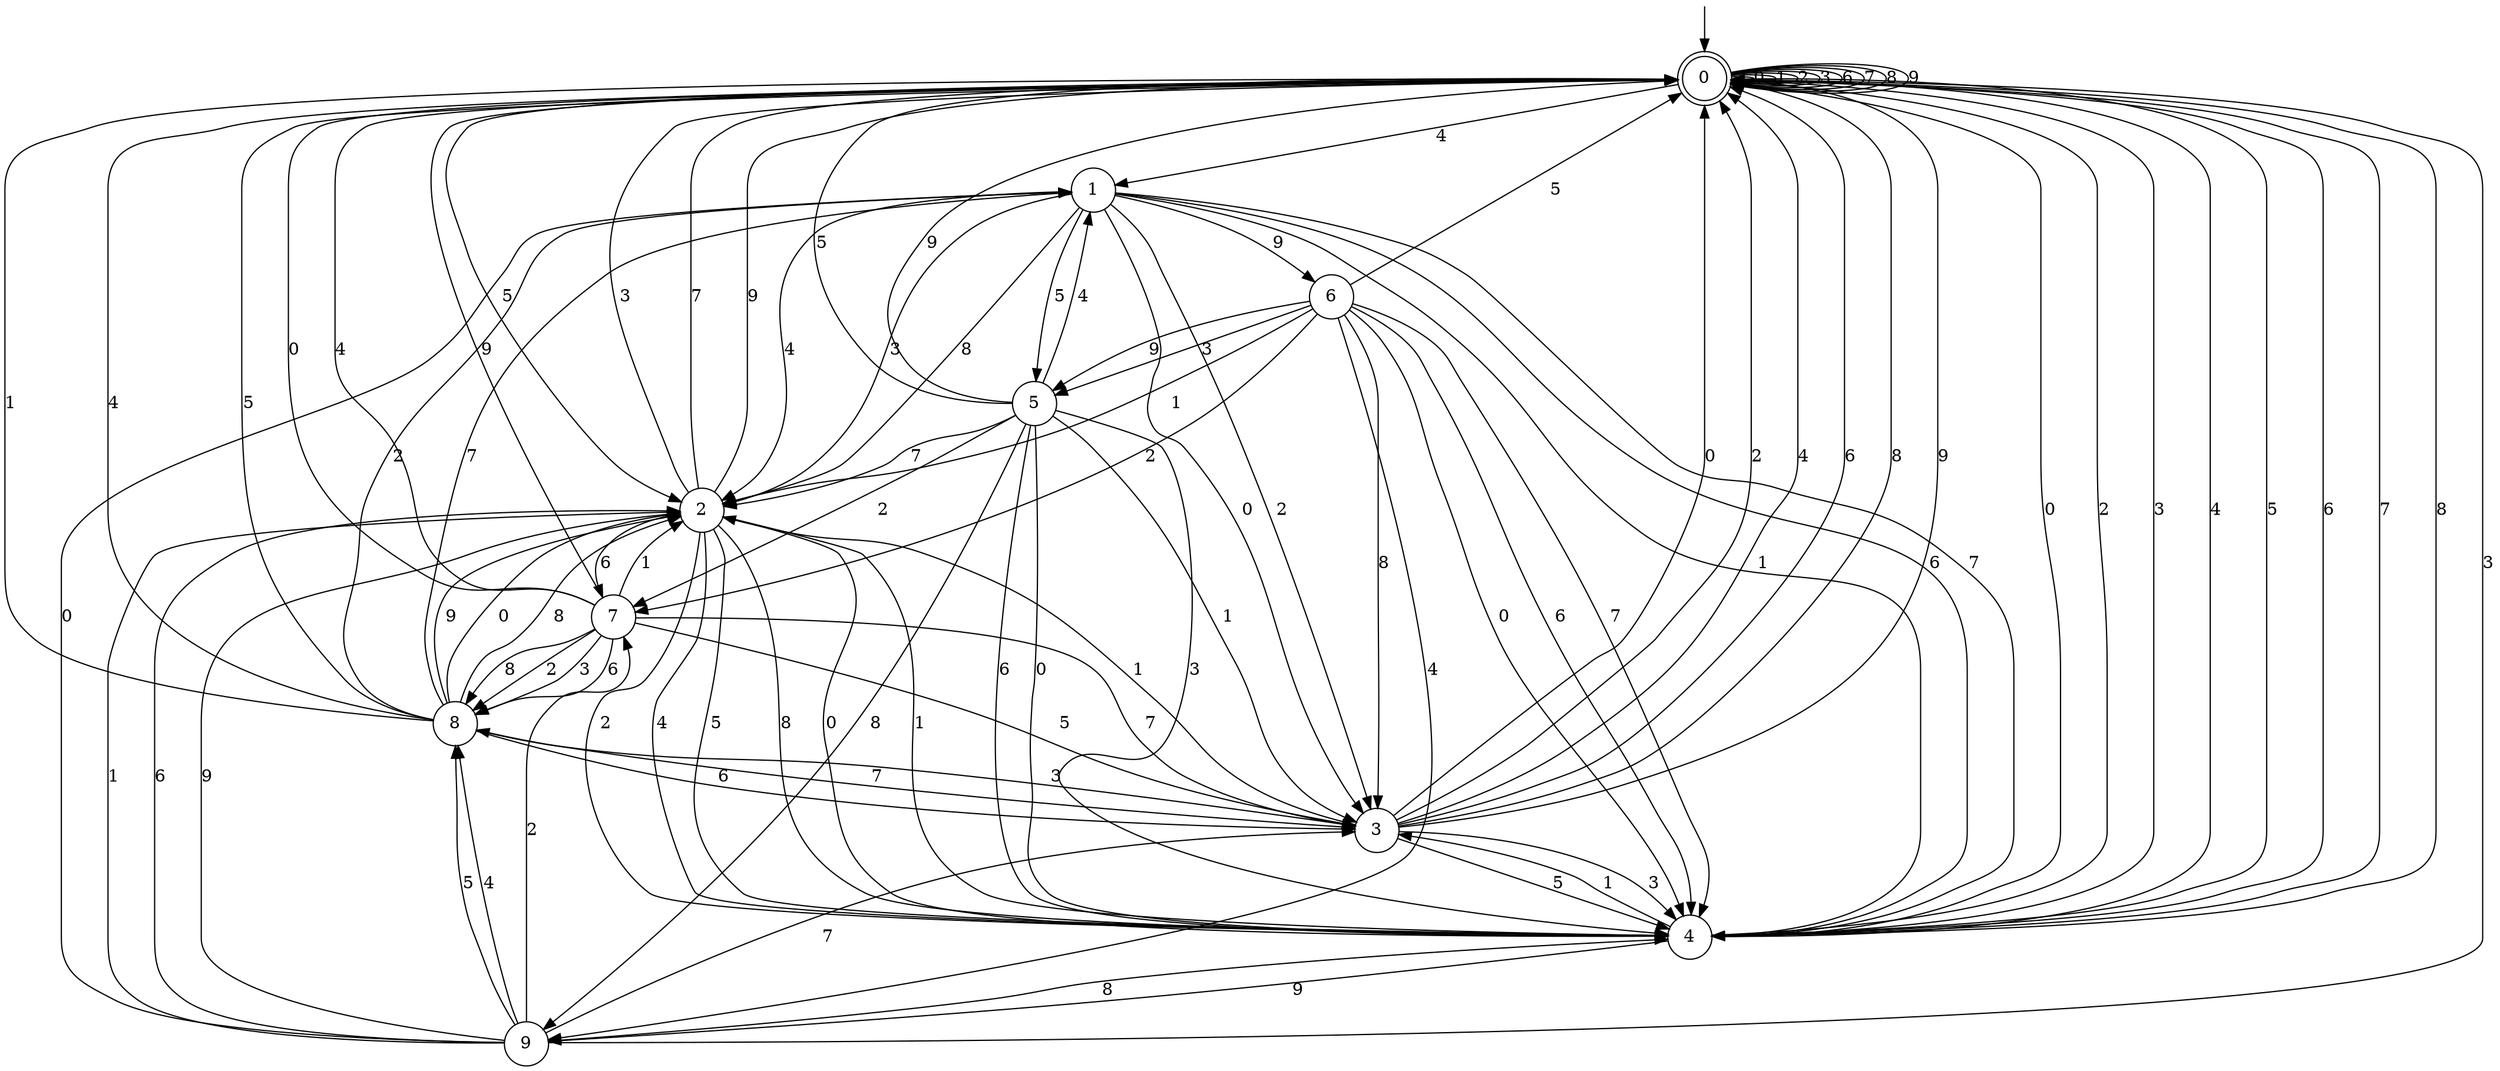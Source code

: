 digraph g {

	s0 [shape="doublecircle" label="0"];
	s1 [shape="circle" label="1"];
	s2 [shape="circle" label="2"];
	s3 [shape="circle" label="3"];
	s4 [shape="circle" label="4"];
	s5 [shape="circle" label="5"];
	s6 [shape="circle" label="6"];
	s7 [shape="circle" label="7"];
	s8 [shape="circle" label="8"];
	s9 [shape="circle" label="9"];
	s0 -> s0 [label="0"];
	s0 -> s0 [label="1"];
	s0 -> s0 [label="2"];
	s0 -> s0 [label="3"];
	s0 -> s1 [label="4"];
	s0 -> s2 [label="5"];
	s0 -> s0 [label="6"];
	s0 -> s0 [label="7"];
	s0 -> s0 [label="8"];
	s0 -> s0 [label="9"];
	s1 -> s3 [label="0"];
	s1 -> s4 [label="1"];
	s1 -> s3 [label="2"];
	s1 -> s2 [label="3"];
	s1 -> s2 [label="4"];
	s1 -> s5 [label="5"];
	s1 -> s4 [label="6"];
	s1 -> s4 [label="7"];
	s1 -> s2 [label="8"];
	s1 -> s6 [label="9"];
	s2 -> s4 [label="0"];
	s2 -> s4 [label="1"];
	s2 -> s4 [label="2"];
	s2 -> s0 [label="3"];
	s2 -> s4 [label="4"];
	s2 -> s4 [label="5"];
	s2 -> s7 [label="6"];
	s2 -> s0 [label="7"];
	s2 -> s4 [label="8"];
	s2 -> s0 [label="9"];
	s3 -> s0 [label="0"];
	s3 -> s2 [label="1"];
	s3 -> s0 [label="2"];
	s3 -> s4 [label="3"];
	s3 -> s0 [label="4"];
	s3 -> s4 [label="5"];
	s3 -> s0 [label="6"];
	s3 -> s8 [label="7"];
	s3 -> s0 [label="8"];
	s3 -> s0 [label="9"];
	s4 -> s0 [label="0"];
	s4 -> s3 [label="1"];
	s4 -> s0 [label="2"];
	s4 -> s0 [label="3"];
	s4 -> s0 [label="4"];
	s4 -> s0 [label="5"];
	s4 -> s0 [label="6"];
	s4 -> s0 [label="7"];
	s4 -> s0 [label="8"];
	s4 -> s9 [label="9"];
	s5 -> s4 [label="0"];
	s5 -> s3 [label="1"];
	s5 -> s7 [label="2"];
	s5 -> s4 [label="3"];
	s5 -> s1 [label="4"];
	s5 -> s0 [label="5"];
	s5 -> s4 [label="6"];
	s5 -> s2 [label="7"];
	s5 -> s9 [label="8"];
	s5 -> s0 [label="9"];
	s6 -> s4 [label="0"];
	s6 -> s2 [label="1"];
	s6 -> s7 [label="2"];
	s6 -> s5 [label="3"];
	s6 -> s9 [label="4"];
	s6 -> s0 [label="5"];
	s6 -> s4 [label="6"];
	s6 -> s4 [label="7"];
	s6 -> s3 [label="8"];
	s6 -> s5 [label="9"];
	s7 -> s0 [label="0"];
	s7 -> s2 [label="1"];
	s7 -> s8 [label="2"];
	s7 -> s8 [label="3"];
	s7 -> s0 [label="4"];
	s7 -> s3 [label="5"];
	s7 -> s8 [label="6"];
	s7 -> s3 [label="7"];
	s7 -> s8 [label="8"];
	s7 -> s0 [label="9"];
	s8 -> s2 [label="0"];
	s8 -> s0 [label="1"];
	s8 -> s1 [label="2"];
	s8 -> s3 [label="3"];
	s8 -> s0 [label="4"];
	s8 -> s0 [label="5"];
	s8 -> s3 [label="6"];
	s8 -> s1 [label="7"];
	s8 -> s2 [label="8"];
	s8 -> s2 [label="9"];
	s9 -> s1 [label="0"];
	s9 -> s2 [label="1"];
	s9 -> s7 [label="2"];
	s9 -> s0 [label="3"];
	s9 -> s8 [label="4"];
	s9 -> s8 [label="5"];
	s9 -> s2 [label="6"];
	s9 -> s3 [label="7"];
	s9 -> s4 [label="8"];
	s9 -> s2 [label="9"];

__start0 [label="" shape="none" width="0" height="0"];
__start0 -> s0;

}
